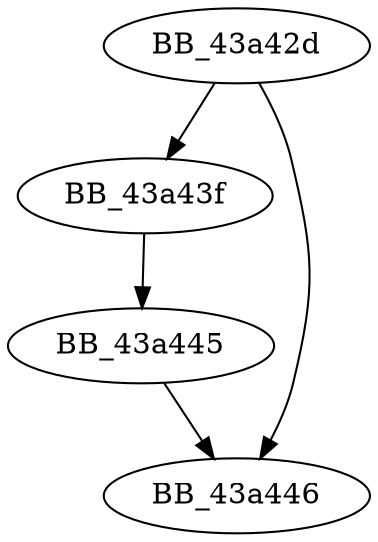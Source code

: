 DiGraph sub_43A42D{
BB_43a42d->BB_43a43f
BB_43a42d->BB_43a446
BB_43a43f->BB_43a445
BB_43a445->BB_43a446
}
